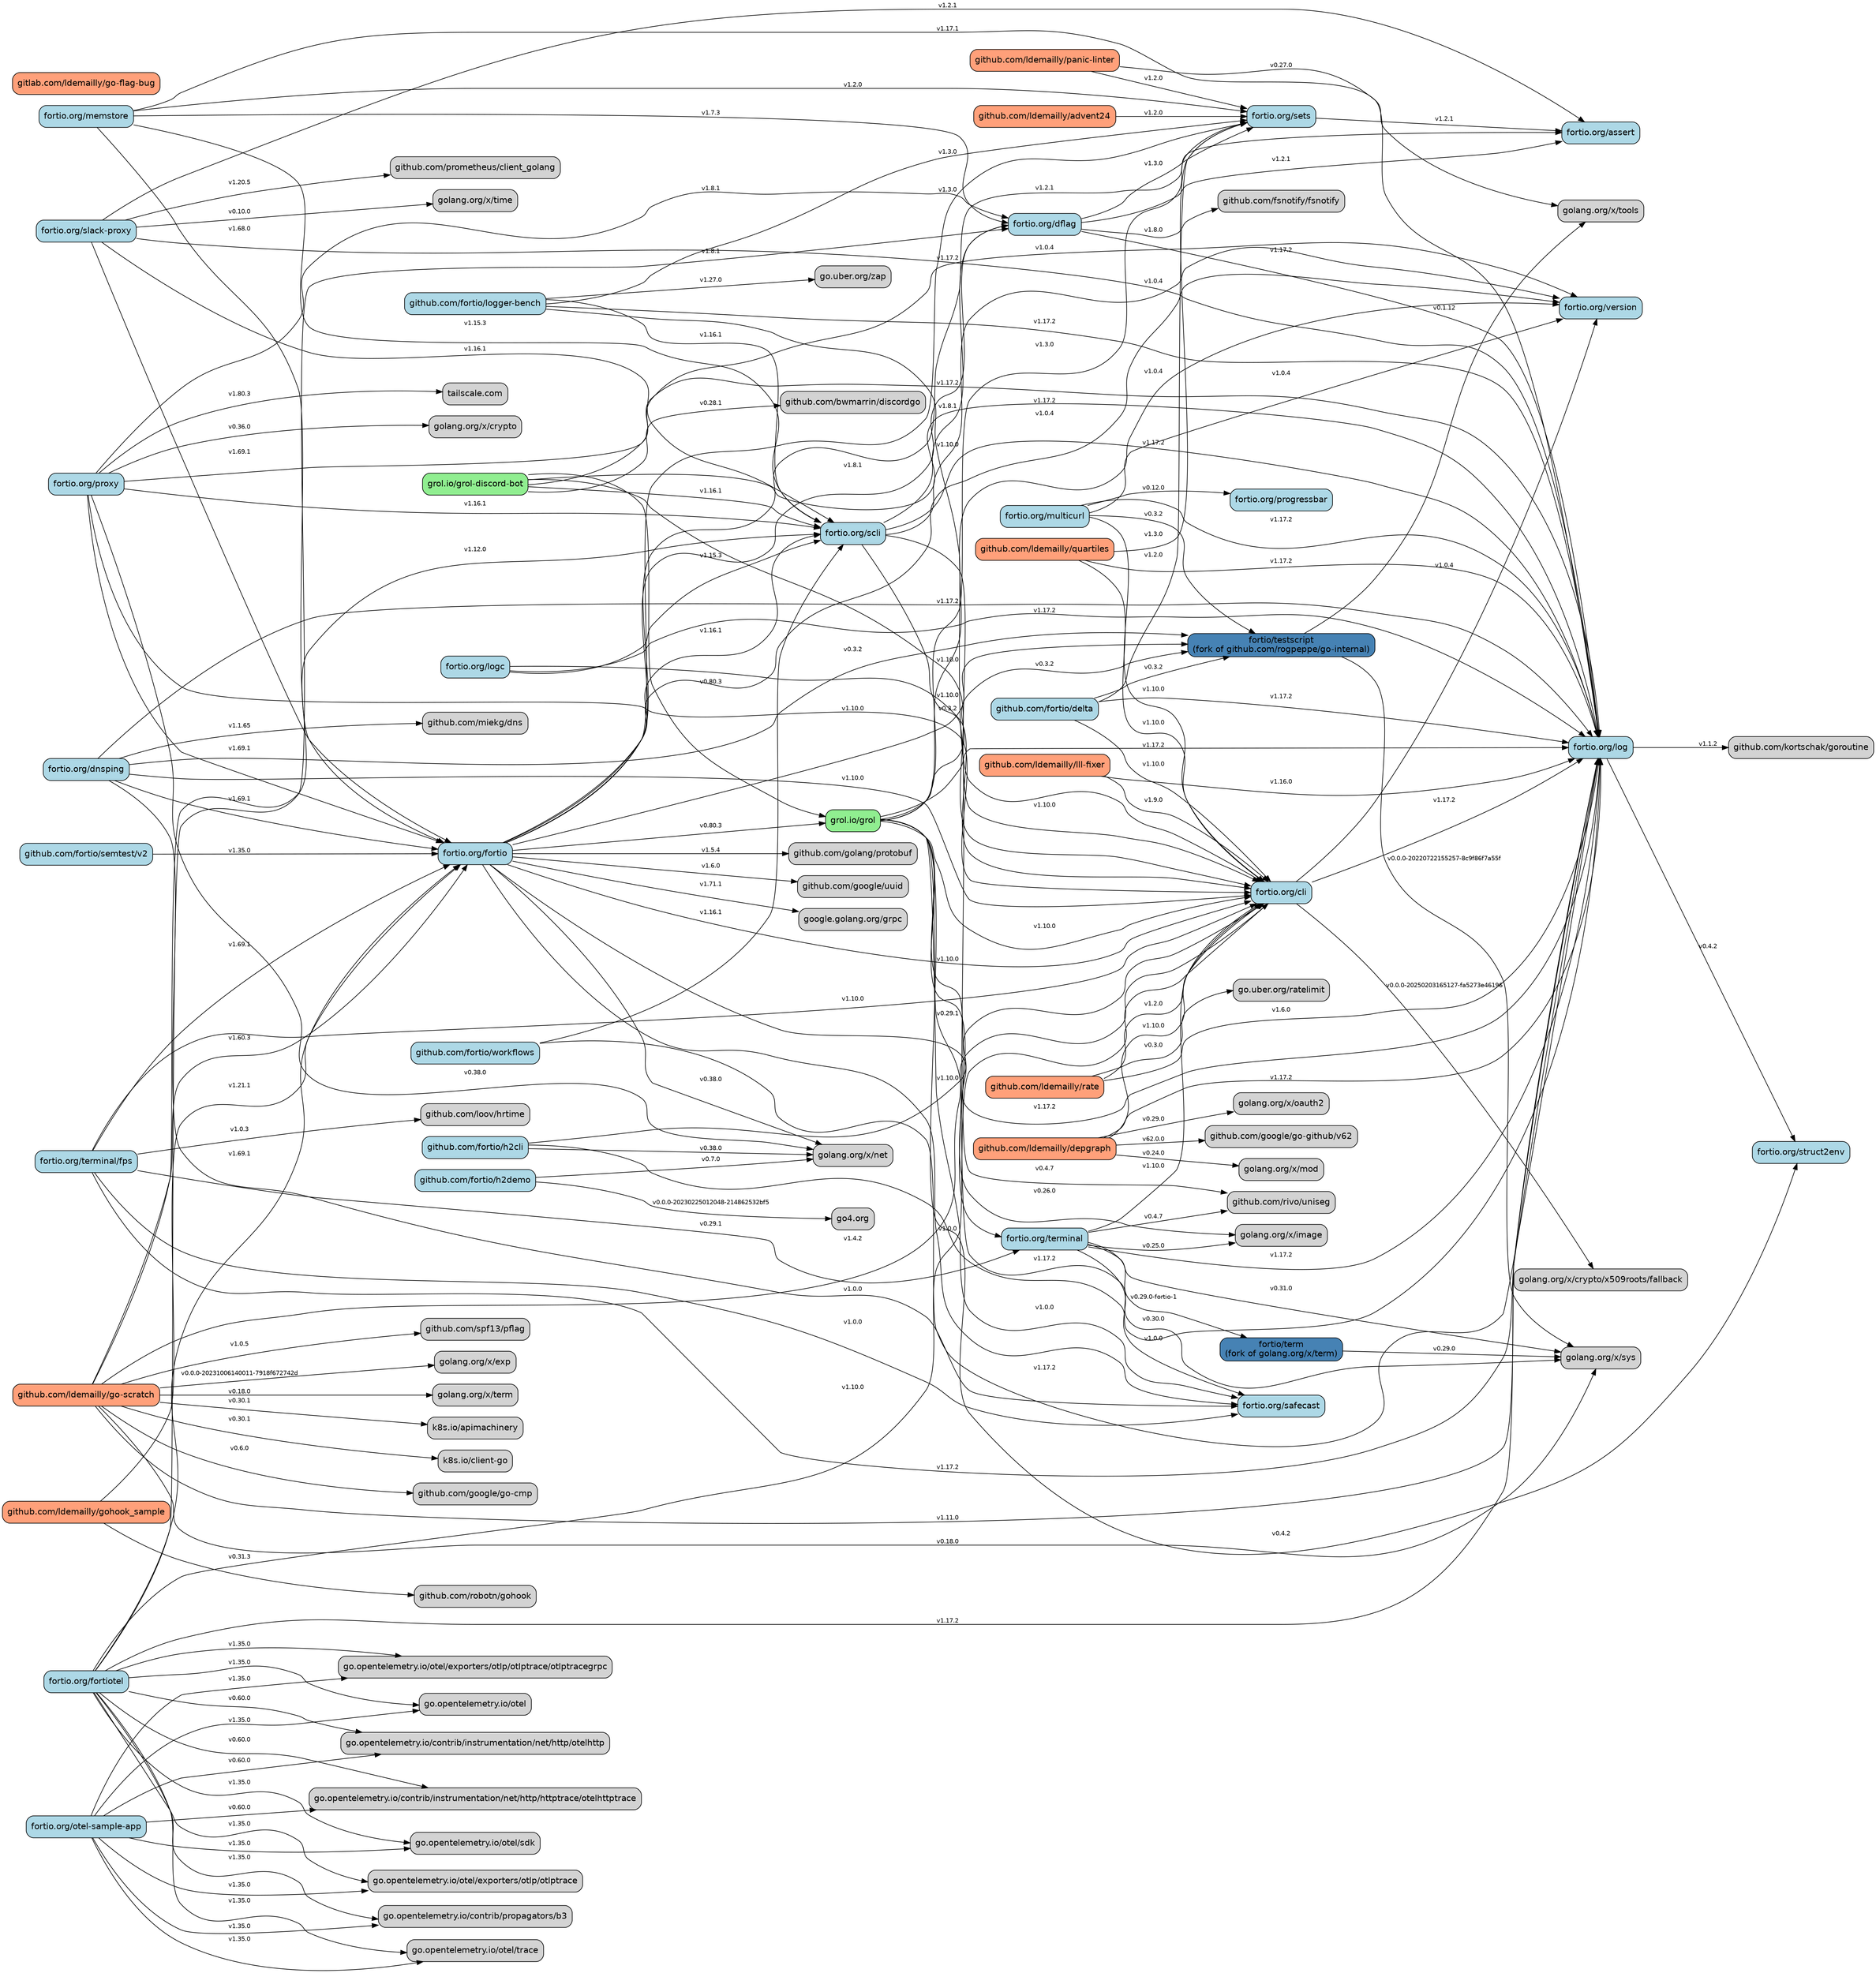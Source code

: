 digraph dependencies {
  rankdir="LR";
  node [shape=box, style="rounded,filled", fontname="Helvetica"];
  edge [fontname="Helvetica", fontsize=10];

  // Node Definitions
  "fortio.org/assert" [label="fortio.org/assert", fillcolor="lightblue"];
  "fortio.org/cli" [label="fortio.org/cli", fillcolor="lightblue"];
  "fortio.org/dflag" [label="fortio.org/dflag", fillcolor="lightblue"];
  "fortio.org/dnsping" [label="fortio.org/dnsping", fillcolor="lightblue"];
  "fortio.org/fortio" [label="fortio.org/fortio", fillcolor="lightblue"];
  "fortio.org/fortiotel" [label="fortio.org/fortiotel", fillcolor="lightblue"];
  "fortio.org/log" [label="fortio.org/log", fillcolor="lightblue"];
  "fortio.org/logc" [label="fortio.org/logc", fillcolor="lightblue"];
  "fortio.org/memstore" [label="fortio.org/memstore", fillcolor="lightblue"];
  "fortio.org/multicurl" [label="fortio.org/multicurl", fillcolor="lightblue"];
  "fortio.org/otel-sample-app" [label="fortio.org/otel-sample-app", fillcolor="lightblue"];
  "fortio.org/progressbar" [label="fortio.org/progressbar", fillcolor="lightblue"];
  "fortio.org/proxy" [label="fortio.org/proxy", fillcolor="lightblue"];
  "fortio.org/safecast" [label="fortio.org/safecast", fillcolor="lightblue"];
  "fortio.org/scli" [label="fortio.org/scli", fillcolor="lightblue"];
  "fortio.org/sets" [label="fortio.org/sets", fillcolor="lightblue"];
  "fortio.org/slack-proxy" [label="fortio.org/slack-proxy", fillcolor="lightblue"];
  "fortio.org/struct2env" [label="fortio.org/struct2env", fillcolor="lightblue"];
  "fortio.org/term" [label="fortio/term\n(fork of golang.org/x/term)", fillcolor="steelblue"];
  "fortio.org/terminal" [label="fortio.org/terminal", fillcolor="lightblue"];
  "fortio.org/terminal/fps" [label="fortio.org/terminal/fps", fillcolor="lightblue"];
  "fortio.org/testscript" [label="fortio/testscript\n(fork of github.com/rogpeppe/go-internal)", fillcolor="steelblue"];
  "fortio.org/version" [label="fortio.org/version", fillcolor="lightblue"];
  "github.com/bwmarrin/discordgo" [label="github.com/bwmarrin/discordgo", fillcolor="lightgrey"];
  "github.com/fortio/delta" [label="github.com/fortio/delta", fillcolor="lightblue"];
  "github.com/fortio/h2cli" [label="github.com/fortio/h2cli", fillcolor="lightblue"];
  "github.com/fortio/h2demo" [label="github.com/fortio/h2demo", fillcolor="lightblue"];
  "github.com/fortio/logger-bench" [label="github.com/fortio/logger-bench", fillcolor="lightblue"];
  "github.com/fortio/semtest/v2" [label="github.com/fortio/semtest/v2", fillcolor="lightblue"];
  "github.com/fortio/workflows" [label="github.com/fortio/workflows", fillcolor="lightblue"];
  "github.com/fsnotify/fsnotify" [label="github.com/fsnotify/fsnotify", fillcolor="lightgrey"];
  "github.com/golang/protobuf" [label="github.com/golang/protobuf", fillcolor="lightgrey"];
  "github.com/google/go-cmp" [label="github.com/google/go-cmp", fillcolor="lightgrey"];
  "github.com/google/go-github/v62" [label="github.com/google/go-github/v62", fillcolor="lightgrey"];
  "github.com/google/uuid" [label="github.com/google/uuid", fillcolor="lightgrey"];
  "github.com/kortschak/goroutine" [label="github.com/kortschak/goroutine", fillcolor="lightgrey"];
  "github.com/ldemailly/advent24" [label="github.com/ldemailly/advent24", fillcolor="lightsalmon"];
  "github.com/ldemailly/depgraph" [label="github.com/ldemailly/depgraph", fillcolor="lightsalmon"];
  "github.com/ldemailly/go-scratch" [label="github.com/ldemailly/go-scratch", fillcolor="lightsalmon"];
  "github.com/ldemailly/gohook_sample" [label="github.com/ldemailly/gohook_sample", fillcolor="lightsalmon"];
  "github.com/ldemailly/lll-fixer" [label="github.com/ldemailly/lll-fixer", fillcolor="lightsalmon"];
  "github.com/ldemailly/panic-linter" [label="github.com/ldemailly/panic-linter", fillcolor="lightsalmon"];
  "github.com/ldemailly/quartiles" [label="github.com/ldemailly/quartiles", fillcolor="lightsalmon"];
  "github.com/ldemailly/rate" [label="github.com/ldemailly/rate", fillcolor="lightsalmon"];
  "github.com/loov/hrtime" [label="github.com/loov/hrtime", fillcolor="lightgrey"];
  "github.com/miekg/dns" [label="github.com/miekg/dns", fillcolor="lightgrey"];
  "github.com/prometheus/client_golang" [label="github.com/prometheus/client_golang", fillcolor="lightgrey"];
  "github.com/rivo/uniseg" [label="github.com/rivo/uniseg", fillcolor="lightgrey"];
  "github.com/robotn/gohook" [label="github.com/robotn/gohook", fillcolor="lightgrey"];
  "github.com/spf13/pflag" [label="github.com/spf13/pflag", fillcolor="lightgrey"];
  "gitlab.com/ldemailly/go-flag-bug" [label="gitlab.com/ldemailly/go-flag-bug", fillcolor="lightsalmon"];
  "go.opentelemetry.io/contrib/instrumentation/net/http/httptrace/otelhttptrace" [label="go.opentelemetry.io/contrib/instrumentation/net/http/httptrace/otelhttptrace", fillcolor="lightgrey"];
  "go.opentelemetry.io/contrib/instrumentation/net/http/otelhttp" [label="go.opentelemetry.io/contrib/instrumentation/net/http/otelhttp", fillcolor="lightgrey"];
  "go.opentelemetry.io/contrib/propagators/b3" [label="go.opentelemetry.io/contrib/propagators/b3", fillcolor="lightgrey"];
  "go.opentelemetry.io/otel" [label="go.opentelemetry.io/otel", fillcolor="lightgrey"];
  "go.opentelemetry.io/otel/exporters/otlp/otlptrace" [label="go.opentelemetry.io/otel/exporters/otlp/otlptrace", fillcolor="lightgrey"];
  "go.opentelemetry.io/otel/exporters/otlp/otlptrace/otlptracegrpc" [label="go.opentelemetry.io/otel/exporters/otlp/otlptrace/otlptracegrpc", fillcolor="lightgrey"];
  "go.opentelemetry.io/otel/sdk" [label="go.opentelemetry.io/otel/sdk", fillcolor="lightgrey"];
  "go.opentelemetry.io/otel/trace" [label="go.opentelemetry.io/otel/trace", fillcolor="lightgrey"];
  "go.uber.org/ratelimit" [label="go.uber.org/ratelimit", fillcolor="lightgrey"];
  "go.uber.org/zap" [label="go.uber.org/zap", fillcolor="lightgrey"];
  "go4.org" [label="go4.org", fillcolor="lightgrey"];
  "golang.org/x/crypto" [label="golang.org/x/crypto", fillcolor="lightgrey"];
  "golang.org/x/crypto/x509roots/fallback" [label="golang.org/x/crypto/x509roots/fallback", fillcolor="lightgrey"];
  "golang.org/x/exp" [label="golang.org/x/exp", fillcolor="lightgrey"];
  "golang.org/x/image" [label="golang.org/x/image", fillcolor="lightgrey"];
  "golang.org/x/mod" [label="golang.org/x/mod", fillcolor="lightgrey"];
  "golang.org/x/net" [label="golang.org/x/net", fillcolor="lightgrey"];
  "golang.org/x/oauth2" [label="golang.org/x/oauth2", fillcolor="lightgrey"];
  "golang.org/x/sys" [label="golang.org/x/sys", fillcolor="lightgrey"];
  "golang.org/x/term" [label="golang.org/x/term", fillcolor="lightgrey"];
  "golang.org/x/time" [label="golang.org/x/time", fillcolor="lightgrey"];
  "golang.org/x/tools" [label="golang.org/x/tools", fillcolor="lightgrey"];
  "google.golang.org/grpc" [label="google.golang.org/grpc", fillcolor="lightgrey"];
  "grol.io/grol" [label="grol.io/grol", fillcolor="lightgreen"];
  "grol.io/grol-discord-bot" [label="grol.io/grol-discord-bot", fillcolor="lightgreen"];
  "k8s.io/apimachinery" [label="k8s.io/apimachinery", fillcolor="lightgrey"];
  "k8s.io/client-go" [label="k8s.io/client-go", fillcolor="lightgrey"];
  "tailscale.com" [label="tailscale.com", fillcolor="lightgrey"];

  // Edges (Dependencies)
  "fortio.org/cli" -> "fortio.org/log" [label="v1.17.2"];
  "fortio.org/cli" -> "fortio.org/version" [label="v1.0.4"];
  "fortio.org/cli" -> "golang.org/x/crypto/x509roots/fallback" [label="v0.0.0-20250203165127-fa5273e46196"];
  "fortio.org/dflag" -> "fortio.org/assert" [label="v1.2.1"];
  "fortio.org/dflag" -> "fortio.org/log" [label="v1.17.2"];
  "fortio.org/dflag" -> "fortio.org/sets" [label="v1.3.0"];
  "fortio.org/dflag" -> "github.com/fsnotify/fsnotify" [label="v1.8.0"];
  "fortio.org/dnsping" -> "fortio.org/cli" [label="v1.10.0"];
  "fortio.org/dnsping" -> "fortio.org/fortio" [label="v1.69.1"];
  "fortio.org/dnsping" -> "fortio.org/log" [label="v1.17.2"];
  "fortio.org/dnsping" -> "fortio.org/safecast" [label="v1.0.0"];
  "fortio.org/dnsping" -> "fortio.org/testscript" [label="v0.3.2"];
  "fortio.org/dnsping" -> "github.com/miekg/dns" [label="v1.1.65"];
  "fortio.org/fortio" -> "fortio.org/assert" [label="v1.2.1"];
  "fortio.org/fortio" -> "fortio.org/cli" [label="v1.10.0"];
  "fortio.org/fortio" -> "fortio.org/dflag" [label="v1.8.1"];
  "fortio.org/fortio" -> "fortio.org/log" [label="v1.17.2"];
  "fortio.org/fortio" -> "fortio.org/safecast" [label="v1.0.0"];
  "fortio.org/fortio" -> "fortio.org/scli" [label="v1.16.1"];
  "fortio.org/fortio" -> "fortio.org/sets" [label="v1.3.0"];
  "fortio.org/fortio" -> "fortio.org/testscript" [label="v0.3.2"];
  "fortio.org/fortio" -> "fortio.org/version" [label="v1.0.4"];
  "fortio.org/fortio" -> "github.com/golang/protobuf" [label="v1.5.4"];
  "fortio.org/fortio" -> "github.com/google/uuid" [label="v1.6.0"];
  "fortio.org/fortio" -> "golang.org/x/net" [label="v0.38.0"];
  "fortio.org/fortio" -> "google.golang.org/grpc" [label="v1.71.1"];
  "fortio.org/fortio" -> "grol.io/grol" [label="v0.80.3"];
  "fortio.org/fortiotel" -> "fortio.org/cli" [label="v1.10.0"];
  "fortio.org/fortiotel" -> "fortio.org/dflag" [label="v1.8.1"];
  "fortio.org/fortiotel" -> "fortio.org/fortio" [label="v1.69.1"];
  "fortio.org/fortiotel" -> "fortio.org/log" [label="v1.17.2"];
  "fortio.org/fortiotel" -> "go.opentelemetry.io/contrib/instrumentation/net/http/httptrace/otelhttptrace" [label="v0.60.0"];
  "fortio.org/fortiotel" -> "go.opentelemetry.io/contrib/instrumentation/net/http/otelhttp" [label="v0.60.0"];
  "fortio.org/fortiotel" -> "go.opentelemetry.io/contrib/propagators/b3" [label="v1.35.0"];
  "fortio.org/fortiotel" -> "go.opentelemetry.io/otel" [label="v1.35.0"];
  "fortio.org/fortiotel" -> "go.opentelemetry.io/otel/exporters/otlp/otlptrace" [label="v1.35.0"];
  "fortio.org/fortiotel" -> "go.opentelemetry.io/otel/exporters/otlp/otlptrace/otlptracegrpc" [label="v1.35.0"];
  "fortio.org/fortiotel" -> "go.opentelemetry.io/otel/sdk" [label="v1.35.0"];
  "fortio.org/fortiotel" -> "go.opentelemetry.io/otel/trace" [label="v1.35.0"];
  "fortio.org/log" -> "fortio.org/struct2env" [label="v0.4.2"];
  "fortio.org/log" -> "github.com/kortschak/goroutine" [label="v1.1.2"];
  "fortio.org/logc" -> "fortio.org/cli" [label="v1.10.0"];
  "fortio.org/logc" -> "fortio.org/log" [label="v1.17.2"];
  "fortio.org/logc" -> "fortio.org/scli" [label="v1.15.3"];
  "fortio.org/memstore" -> "fortio.org/dflag" [label="v1.7.3"];
  "fortio.org/memstore" -> "fortio.org/fortio" [label="v1.68.0"];
  "fortio.org/memstore" -> "fortio.org/log" [label="v1.17.1"];
  "fortio.org/memstore" -> "fortio.org/scli" [label="v1.15.3"];
  "fortio.org/memstore" -> "fortio.org/sets" [label="v1.2.0"];
  "fortio.org/multicurl" -> "fortio.org/cli" [label="v1.10.0"];
  "fortio.org/multicurl" -> "fortio.org/log" [label="v1.17.2"];
  "fortio.org/multicurl" -> "fortio.org/progressbar" [label="v0.12.0"];
  "fortio.org/multicurl" -> "fortio.org/testscript" [label="v0.3.2"];
  "fortio.org/multicurl" -> "fortio.org/version" [label="v1.0.4"];
  "fortio.org/otel-sample-app" -> "go.opentelemetry.io/contrib/instrumentation/net/http/httptrace/otelhttptrace" [label="v0.60.0"];
  "fortio.org/otel-sample-app" -> "go.opentelemetry.io/contrib/instrumentation/net/http/otelhttp" [label="v0.60.0"];
  "fortio.org/otel-sample-app" -> "go.opentelemetry.io/contrib/propagators/b3" [label="v1.35.0"];
  "fortio.org/otel-sample-app" -> "go.opentelemetry.io/otel" [label="v1.35.0"];
  "fortio.org/otel-sample-app" -> "go.opentelemetry.io/otel/exporters/otlp/otlptrace" [label="v1.35.0"];
  "fortio.org/otel-sample-app" -> "go.opentelemetry.io/otel/exporters/otlp/otlptrace/otlptracegrpc" [label="v1.35.0"];
  "fortio.org/otel-sample-app" -> "go.opentelemetry.io/otel/sdk" [label="v1.35.0"];
  "fortio.org/otel-sample-app" -> "go.opentelemetry.io/otel/trace" [label="v1.35.0"];
  "fortio.org/proxy" -> "fortio.org/cli" [label="v1.10.0"];
  "fortio.org/proxy" -> "fortio.org/dflag" [label="v1.8.1"];
  "fortio.org/proxy" -> "fortio.org/fortio" [label="v1.69.1"];
  "fortio.org/proxy" -> "fortio.org/log" [label="v1.17.2"];
  "fortio.org/proxy" -> "fortio.org/scli" [label="v1.16.1"];
  "fortio.org/proxy" -> "golang.org/x/crypto" [label="v0.36.0"];
  "fortio.org/proxy" -> "golang.org/x/net" [label="v0.38.0"];
  "fortio.org/proxy" -> "tailscale.com" [label="v1.80.3"];
  "fortio.org/scli" -> "fortio.org/cli" [label="v1.10.0"];
  "fortio.org/scli" -> "fortio.org/dflag" [label="v1.8.1"];
  "fortio.org/scli" -> "fortio.org/log" [label="v1.17.2"];
  "fortio.org/scli" -> "fortio.org/version" [label="v1.0.4"];
  "fortio.org/scli" -> "golang.org/x/sys" [label="v0.30.0"];
  "fortio.org/sets" -> "fortio.org/assert" [label="v1.2.1"];
  "fortio.org/slack-proxy" -> "fortio.org/assert" [label="v1.2.1"];
  "fortio.org/slack-proxy" -> "fortio.org/fortio" [label="v1.69.1"];
  "fortio.org/slack-proxy" -> "fortio.org/log" [label="v1.17.2"];
  "fortio.org/slack-proxy" -> "fortio.org/scli" [label="v1.16.1"];
  "fortio.org/slack-proxy" -> "github.com/prometheus/client_golang" [label="v1.20.5"];
  "fortio.org/slack-proxy" -> "golang.org/x/time" [label="v0.10.0"];
  "fortio.org/term" -> "golang.org/x/sys" [label="v0.29.0"];
  "fortio.org/terminal" -> "fortio.org/cli" [label="v1.10.0"];
  "fortio.org/terminal" -> "fortio.org/log" [label="v1.17.2"];
  "fortio.org/terminal" -> "fortio.org/safecast" [label="v1.0.0"];
  "fortio.org/terminal" -> "fortio.org/term" [label="v0.29.0-fortio-1"];
  "fortio.org/terminal" -> "github.com/rivo/uniseg" [label="v0.4.7"];
  "fortio.org/terminal" -> "golang.org/x/image" [label="v0.25.0"];
  "fortio.org/terminal" -> "golang.org/x/sys" [label="v0.31.0"];
  "fortio.org/terminal/fps" -> "fortio.org/cli" [label="v1.10.0"];
  "fortio.org/terminal/fps" -> "fortio.org/fortio" [label="v1.69.1"];
  "fortio.org/terminal/fps" -> "fortio.org/log" [label="v1.17.2"];
  "fortio.org/terminal/fps" -> "fortio.org/safecast" [label="v1.0.0"];
  "fortio.org/terminal/fps" -> "fortio.org/terminal" [label="v0.29.1"];
  "fortio.org/terminal/fps" -> "github.com/loov/hrtime" [label="v1.0.3"];
  "fortio.org/testscript" -> "golang.org/x/sys" [label="v0.0.0-20220722155257-8c9f86f7a55f"];
  "fortio.org/testscript" -> "golang.org/x/tools" [label="v0.1.12"];
  "github.com/fortio/delta" -> "fortio.org/cli" [label="v1.10.0"];
  "github.com/fortio/delta" -> "fortio.org/log" [label="v1.17.2"];
  "github.com/fortio/delta" -> "fortio.org/sets" [label="v1.2.0"];
  "github.com/fortio/delta" -> "fortio.org/testscript" [label="v0.3.2"];
  "github.com/fortio/h2cli" -> "fortio.org/cli" [label="v1.10.0"];
  "github.com/fortio/h2cli" -> "fortio.org/log" [label="v1.17.2"];
  "github.com/fortio/h2cli" -> "golang.org/x/net" [label="v0.38.0"];
  "github.com/fortio/h2demo" -> "go4.org" [label="v0.0.0-20230225012048-214862532bf5"];
  "github.com/fortio/h2demo" -> "golang.org/x/net" [label="v0.7.0"];
  "github.com/fortio/logger-bench" -> "fortio.org/cli" [label="v1.10.0"];
  "github.com/fortio/logger-bench" -> "fortio.org/log" [label="v1.17.2"];
  "github.com/fortio/logger-bench" -> "fortio.org/scli" [label="v1.16.1"];
  "github.com/fortio/logger-bench" -> "fortio.org/sets" [label="v1.3.0"];
  "github.com/fortio/logger-bench" -> "go.uber.org/zap" [label="v1.27.0"];
  "github.com/fortio/semtest/v2" -> "fortio.org/fortio" [label="v1.35.0"];
  "github.com/fortio/workflows" -> "fortio.org/log" [label="v1.17.2"];
  "github.com/fortio/workflows" -> "fortio.org/scli" [label="v1.16.1"];
  "github.com/ldemailly/advent24" -> "fortio.org/sets" [label="v1.2.0"];
  "github.com/ldemailly/depgraph" -> "fortio.org/cli" [label="v1.10.0"];
  "github.com/ldemailly/depgraph" -> "fortio.org/log" [label="v1.17.2"];
  "github.com/ldemailly/depgraph" -> "github.com/google/go-github/v62" [label="v62.0.0"];
  "github.com/ldemailly/depgraph" -> "golang.org/x/mod" [label="v0.24.0"];
  "github.com/ldemailly/depgraph" -> "golang.org/x/oauth2" [label="v0.29.0"];
  "github.com/ldemailly/go-scratch" -> "fortio.org/cli" [label="v1.4.2"];
  "github.com/ldemailly/go-scratch" -> "fortio.org/fortio" [label="v1.60.3"];
  "github.com/ldemailly/go-scratch" -> "fortio.org/log" [label="v1.11.0"];
  "github.com/ldemailly/go-scratch" -> "fortio.org/scli" [label="v1.12.0"];
  "github.com/ldemailly/go-scratch" -> "github.com/google/go-cmp" [label="v0.6.0"];
  "github.com/ldemailly/go-scratch" -> "github.com/spf13/pflag" [label="v1.0.5"];
  "github.com/ldemailly/go-scratch" -> "golang.org/x/exp" [label="v0.0.0-20231006140011-7918f672742d"];
  "github.com/ldemailly/go-scratch" -> "golang.org/x/sys" [label="v0.18.0"];
  "github.com/ldemailly/go-scratch" -> "golang.org/x/term" [label="v0.18.0"];
  "github.com/ldemailly/go-scratch" -> "k8s.io/apimachinery" [label="v0.30.1"];
  "github.com/ldemailly/go-scratch" -> "k8s.io/client-go" [label="v0.30.1"];
  "github.com/ldemailly/gohook_sample" -> "fortio.org/fortio" [label="v1.21.1"];
  "github.com/ldemailly/gohook_sample" -> "github.com/robotn/gohook" [label="v0.31.3"];
  "github.com/ldemailly/lll-fixer" -> "fortio.org/cli" [label="v1.9.0"];
  "github.com/ldemailly/lll-fixer" -> "fortio.org/log" [label="v1.16.0"];
  "github.com/ldemailly/panic-linter" -> "fortio.org/sets" [label="v1.2.0"];
  "github.com/ldemailly/panic-linter" -> "golang.org/x/tools" [label="v0.27.0"];
  "github.com/ldemailly/quartiles" -> "fortio.org/cli" [label="v1.10.0"];
  "github.com/ldemailly/quartiles" -> "fortio.org/log" [label="v1.17.2"];
  "github.com/ldemailly/quartiles" -> "fortio.org/sets" [label="v1.3.0"];
  "github.com/ldemailly/rate" -> "fortio.org/cli" [label="v1.2.0"];
  "github.com/ldemailly/rate" -> "fortio.org/log" [label="v1.6.0"];
  "github.com/ldemailly/rate" -> "go.uber.org/ratelimit" [label="v0.3.0"];
  "grol.io/grol" -> "fortio.org/cli" [label="v1.10.0"];
  "grol.io/grol" -> "fortio.org/log" [label="v1.17.2"];
  "grol.io/grol" -> "fortio.org/safecast" [label="v1.0.0"];
  "grol.io/grol" -> "fortio.org/sets" [label="v1.3.0"];
  "grol.io/grol" -> "fortio.org/struct2env" [label="v0.4.2"];
  "grol.io/grol" -> "fortio.org/terminal" [label="v0.29.1"];
  "grol.io/grol" -> "fortio.org/testscript" [label="v0.3.2"];
  "grol.io/grol" -> "fortio.org/version" [label="v1.0.4"];
  "grol.io/grol" -> "github.com/rivo/uniseg" [label="v0.4.7"];
  "grol.io/grol" -> "golang.org/x/image" [label="v0.26.0"];
  "grol.io/grol-discord-bot" -> "fortio.org/cli" [label="v1.10.0"];
  "grol.io/grol-discord-bot" -> "fortio.org/log" [label="v1.17.2"];
  "grol.io/grol-discord-bot" -> "fortio.org/scli" [label="v1.16.1"];
  "grol.io/grol-discord-bot" -> "fortio.org/version" [label="v1.0.4"];
  "grol.io/grol-discord-bot" -> "github.com/bwmarrin/discordgo" [label="v0.28.1"];
  "grol.io/grol-discord-bot" -> "grol.io/grol" [label="v0.80.3"];
}
